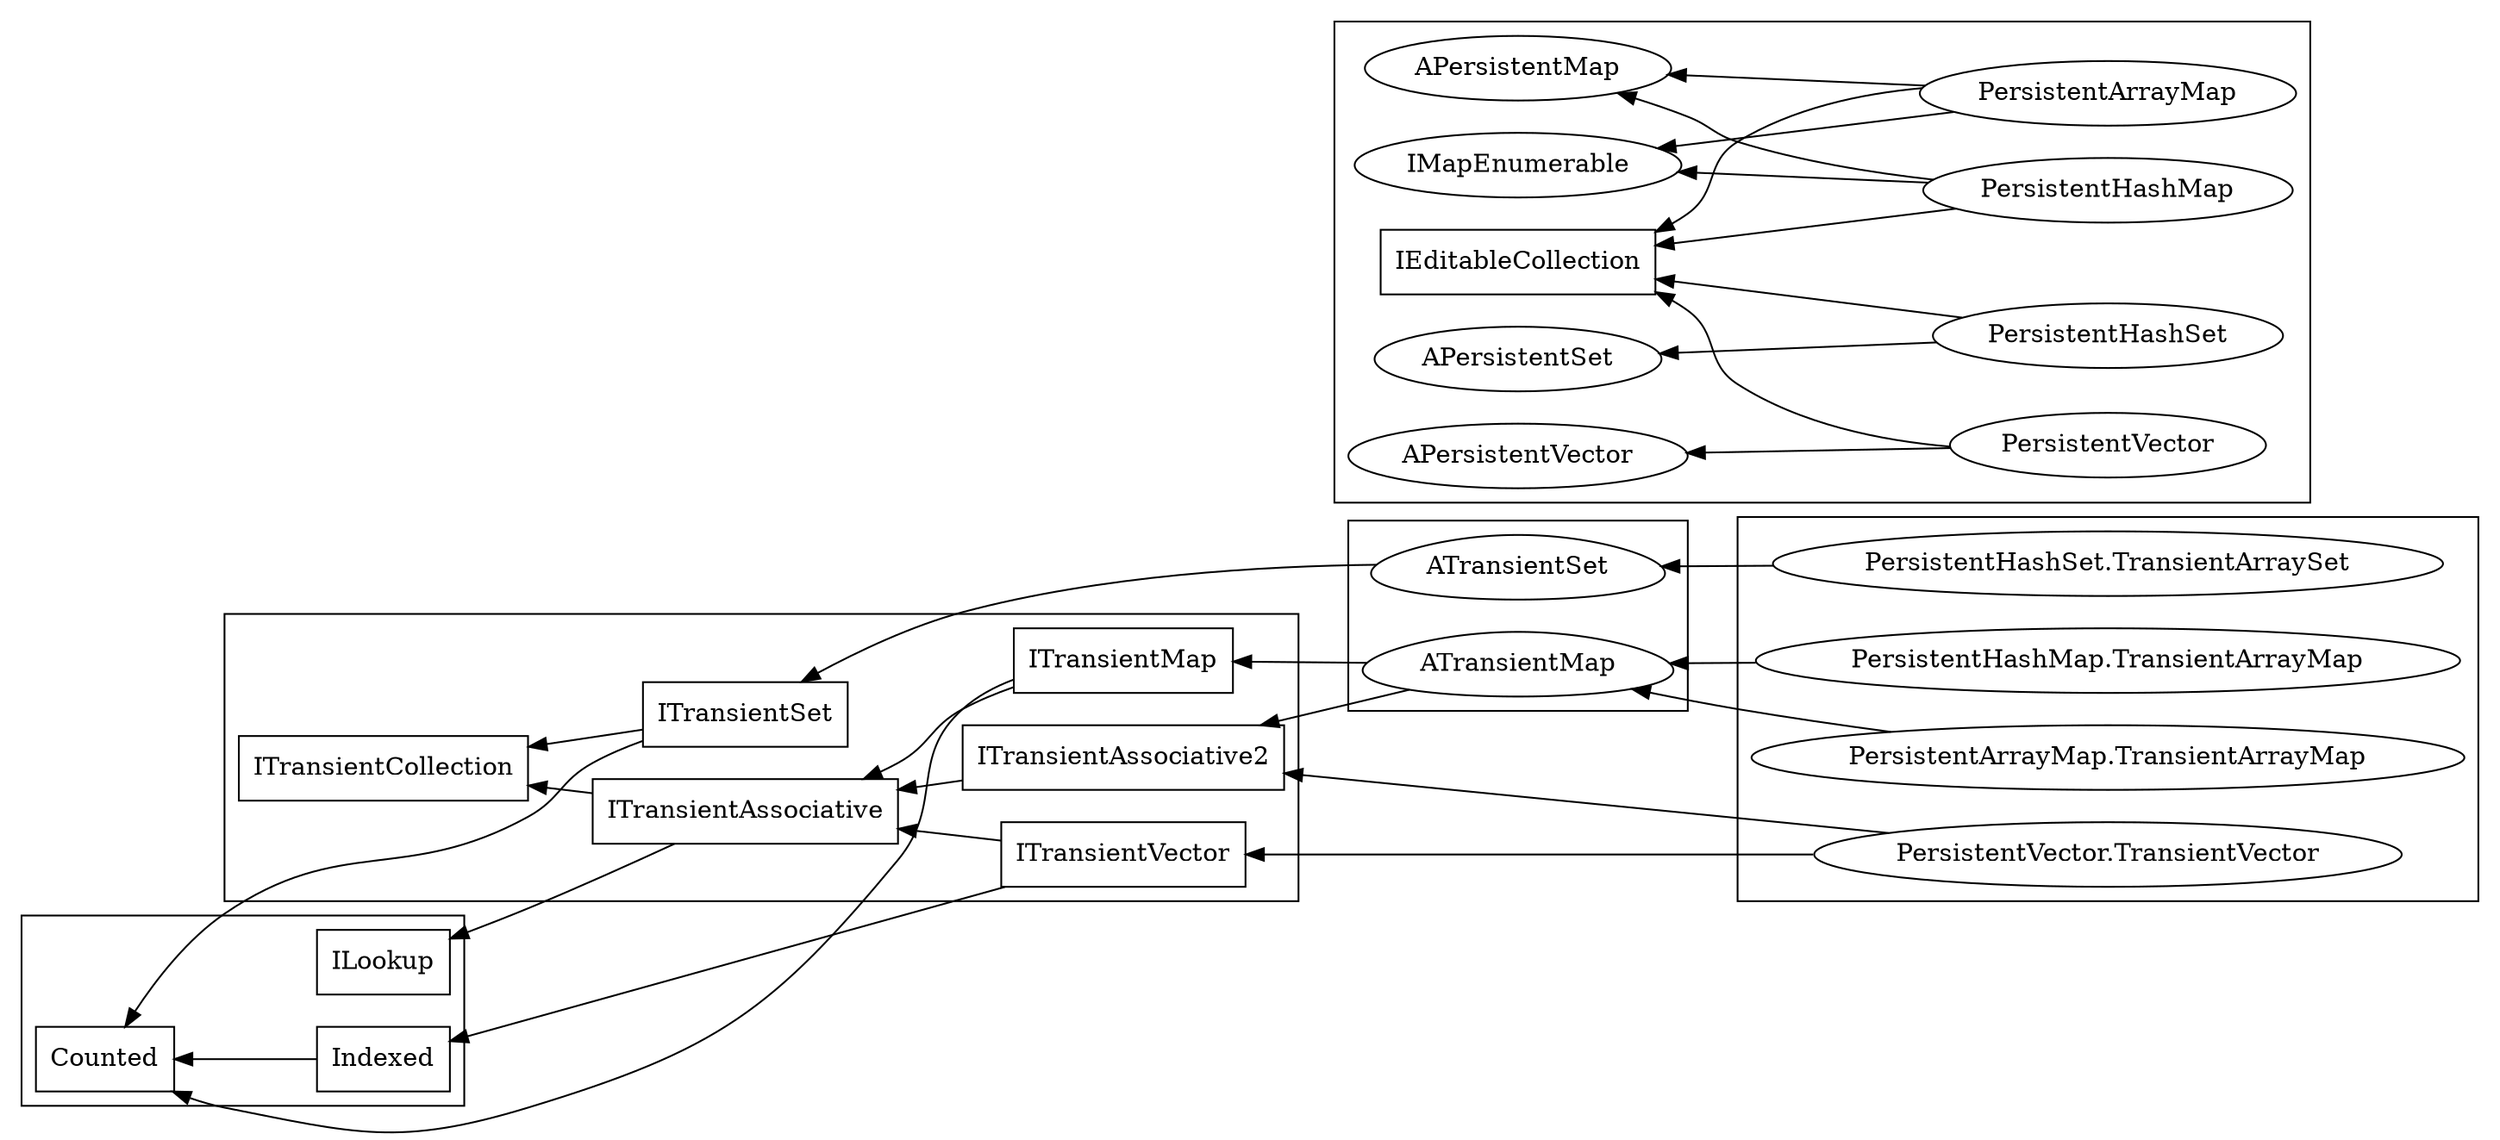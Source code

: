 strict digraph G {

rankdir = RL;

/* here start the interfaces */



subgraph clusterroot {

	node [shape=box];
	
	ILookup;
	Counted;
	Indexed  -> {  Counted };



}

subgraph clusterinterface {

	node [shape=box];

	ITransientCollection;
	ITransientAssociative  -> {  ITransientCollection, ILookup };
	ITransientAssociative2  -> {  ITransientAssociative };
	ITransientMap  -> {  ITransientAssociative, Counted };
	ITransientSet  -> {  ITransientCollection, Counted };
	ITransientVector  -> {  ITransientAssociative, Indexed };
}

subgraph clusterabstract {

	node [shape=egg];
	
	ATransientMap  -> {  ITransientMap, ITransientAssociative2 };
	ATransientSet  -> {  ITransientSet };
  
}

subgraph clusterconcrete {

	node [shape=ellipse]
	
	"PersistentArrayMap.TransientArrayMap" -> ATransientMap;
	"PersistentHashMap.TransientArrayMap" -> ATransientMap;
	"PersistentHashSet.TransientArraySet" -> ATransientSet;
	"PersistentVector.TransientVector" -> { ITransientVector, ITransientAssociative2 };

}

subgraph clusterconcrete2 {	

	node [shape=box]
	
	IEditableCollection;
		
	node [shape=ellipse]
	
	PersistentArrayMap  -> {  APersistentMap, IEditableCollection, IMapEnumerable };
	PersistentHashMap  -> {  APersistentMap, IEditableCollection, IMapEnumerable };
	PersistentHashSet -> {  APersistentSet, IEditableCollection };
	PersistentVector -> {  APersistentVector, IEditableCollection};
 
}

}